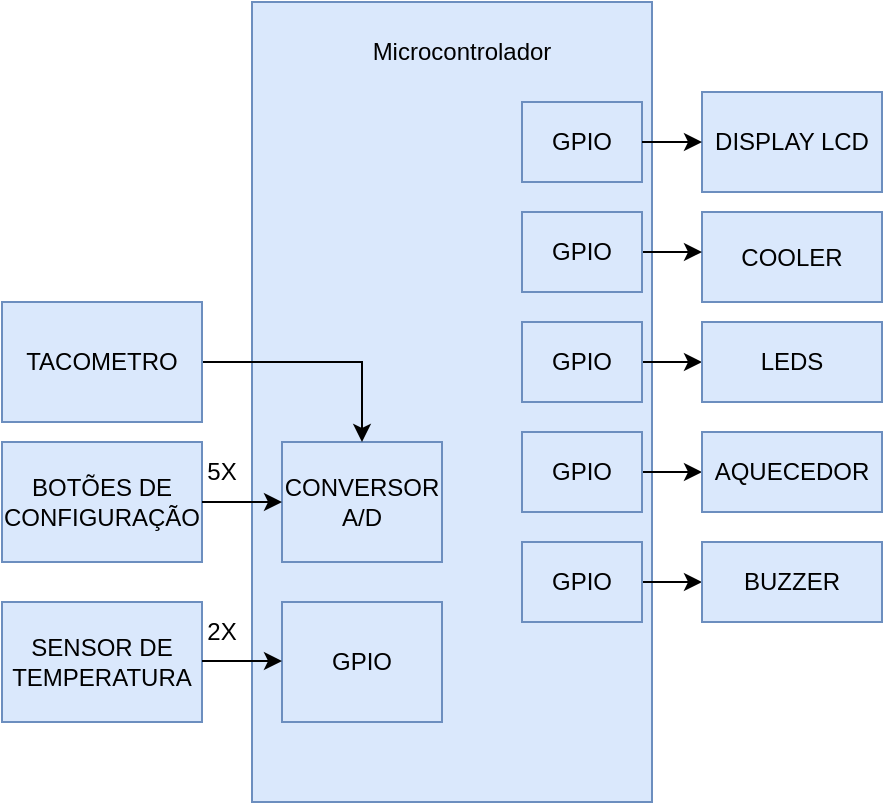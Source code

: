 <mxfile version="24.0.7" type="github">
  <diagram name="Page-1" id="IM818CzZ7VUghvT9BU1C">
    <mxGraphModel dx="1434" dy="772" grid="1" gridSize="10" guides="1" tooltips="1" connect="1" arrows="1" fold="1" page="1" pageScale="1" pageWidth="850" pageHeight="1100" math="0" shadow="0">
      <root>
        <mxCell id="0" />
        <mxCell id="1" parent="0" />
        <mxCell id="eTI0GIqWucv0WjKpaeGW-1" value="" style="rounded=0;whiteSpace=wrap;html=1;fillColor=#dae8fc;strokeColor=#6c8ebf;" vertex="1" parent="1">
          <mxGeometry x="315" y="110" width="200" height="400" as="geometry" />
        </mxCell>
        <mxCell id="eTI0GIqWucv0WjKpaeGW-2" value="Microcontrolador" style="text;strokeColor=none;align=center;fillColor=none;html=1;verticalAlign=middle;whiteSpace=wrap;rounded=0;" vertex="1" parent="1">
          <mxGeometry x="390" y="120" width="60" height="30" as="geometry" />
        </mxCell>
        <mxCell id="eTI0GIqWucv0WjKpaeGW-3" value="GPIO" style="rounded=0;whiteSpace=wrap;html=1;fillColor=#dae8fc;strokeColor=#6c8ebf;" vertex="1" parent="1">
          <mxGeometry x="330" y="410" width="80" height="60" as="geometry" />
        </mxCell>
        <mxCell id="eTI0GIqWucv0WjKpaeGW-36" value="" style="edgeStyle=orthogonalEdgeStyle;rounded=0;orthogonalLoop=1;jettySize=auto;html=1;" edge="1" parent="1" source="eTI0GIqWucv0WjKpaeGW-4" target="eTI0GIqWucv0WjKpaeGW-23">
          <mxGeometry relative="1" as="geometry" />
        </mxCell>
        <mxCell id="eTI0GIqWucv0WjKpaeGW-4" value="GPIO" style="rounded=0;whiteSpace=wrap;html=1;fillColor=#dae8fc;strokeColor=#6c8ebf;" vertex="1" parent="1">
          <mxGeometry x="450" y="325" width="60" height="40" as="geometry" />
        </mxCell>
        <mxCell id="eTI0GIqWucv0WjKpaeGW-7" value="GPIO" style="rounded=0;whiteSpace=wrap;html=1;fillColor=#dae8fc;strokeColor=#6c8ebf;" vertex="1" parent="1">
          <mxGeometry x="450" y="160" width="60" height="40" as="geometry" />
        </mxCell>
        <mxCell id="eTI0GIqWucv0WjKpaeGW-8" value="DISPLAY LCD" style="rounded=0;whiteSpace=wrap;html=1;fillColor=#dae8fc;strokeColor=#6c8ebf;" vertex="1" parent="1">
          <mxGeometry x="540" y="155" width="90" height="50" as="geometry" />
        </mxCell>
        <mxCell id="eTI0GIqWucv0WjKpaeGW-9" value="COOLER" style="rounded=0;whiteSpace=wrap;html=1;fillColor=#dae8fc;strokeColor=#6c8ebf;" vertex="1" parent="1">
          <mxGeometry x="540" y="215" width="90" height="45" as="geometry" />
        </mxCell>
        <mxCell id="eTI0GIqWucv0WjKpaeGW-34" value="" style="edgeStyle=orthogonalEdgeStyle;rounded=0;orthogonalLoop=1;jettySize=auto;html=1;" edge="1" parent="1" source="eTI0GIqWucv0WjKpaeGW-28" target="eTI0GIqWucv0WjKpaeGW-10">
          <mxGeometry relative="1" as="geometry" />
        </mxCell>
        <mxCell id="eTI0GIqWucv0WjKpaeGW-10" value="LEDS" style="rounded=0;whiteSpace=wrap;html=1;fillColor=#dae8fc;strokeColor=#6c8ebf;" vertex="1" parent="1">
          <mxGeometry x="540" y="270" width="90" height="40" as="geometry" />
        </mxCell>
        <mxCell id="eTI0GIqWucv0WjKpaeGW-11" value="SENSOR DE TEMPERATURA" style="rounded=0;whiteSpace=wrap;html=1;fillColor=#dae8fc;strokeColor=#6c8ebf;" vertex="1" parent="1">
          <mxGeometry x="190" y="410" width="100" height="60" as="geometry" />
        </mxCell>
        <mxCell id="eTI0GIqWucv0WjKpaeGW-12" value="BOTÕES DE CONFIGURAÇÃO" style="rounded=0;whiteSpace=wrap;html=1;fillColor=#dae8fc;strokeColor=#6c8ebf;" vertex="1" parent="1">
          <mxGeometry x="190" y="330" width="100" height="60" as="geometry" />
        </mxCell>
        <mxCell id="eTI0GIqWucv0WjKpaeGW-13" value="CONVERSOR A/D" style="rounded=0;whiteSpace=wrap;html=1;fillColor=#dae8fc;strokeColor=#6c8ebf;" vertex="1" parent="1">
          <mxGeometry x="330" y="330" width="80" height="60" as="geometry" />
        </mxCell>
        <mxCell id="eTI0GIqWucv0WjKpaeGW-16" value="" style="endArrow=classic;html=1;rounded=0;" edge="1" parent="1" target="eTI0GIqWucv0WjKpaeGW-13">
          <mxGeometry width="50" height="50" relative="1" as="geometry">
            <mxPoint x="290" y="360" as="sourcePoint" />
            <mxPoint x="340" y="370" as="targetPoint" />
          </mxGeometry>
        </mxCell>
        <mxCell id="eTI0GIqWucv0WjKpaeGW-17" value="" style="endArrow=classic;html=1;rounded=0;" edge="1" parent="1">
          <mxGeometry width="50" height="50" relative="1" as="geometry">
            <mxPoint x="290" y="439.5" as="sourcePoint" />
            <mxPoint x="330" y="439.5" as="targetPoint" />
          </mxGeometry>
        </mxCell>
        <mxCell id="eTI0GIqWucv0WjKpaeGW-20" value="" style="endArrow=classic;html=1;rounded=0;exitX=1;exitY=0.5;exitDx=0;exitDy=0;" edge="1" parent="1" source="eTI0GIqWucv0WjKpaeGW-7" target="eTI0GIqWucv0WjKpaeGW-8">
          <mxGeometry width="50" height="50" relative="1" as="geometry">
            <mxPoint x="510" y="290" as="sourcePoint" />
            <mxPoint x="550" y="290" as="targetPoint" />
          </mxGeometry>
        </mxCell>
        <mxCell id="eTI0GIqWucv0WjKpaeGW-23" value="AQUECEDOR" style="rounded=0;whiteSpace=wrap;html=1;fillColor=#dae8fc;strokeColor=#6c8ebf;" vertex="1" parent="1">
          <mxGeometry x="540" y="325" width="90" height="40" as="geometry" />
        </mxCell>
        <mxCell id="eTI0GIqWucv0WjKpaeGW-24" value="5X" style="text;strokeColor=none;align=center;fillColor=none;html=1;verticalAlign=middle;whiteSpace=wrap;rounded=0;" vertex="1" parent="1">
          <mxGeometry x="270" y="330" width="60" height="30" as="geometry" />
        </mxCell>
        <mxCell id="eTI0GIqWucv0WjKpaeGW-33" value="" style="edgeStyle=orthogonalEdgeStyle;rounded=0;orthogonalLoop=1;jettySize=auto;html=1;" edge="1" parent="1" source="eTI0GIqWucv0WjKpaeGW-26">
          <mxGeometry relative="1" as="geometry">
            <mxPoint x="540" y="235" as="targetPoint" />
          </mxGeometry>
        </mxCell>
        <mxCell id="eTI0GIqWucv0WjKpaeGW-26" value="GPIO" style="rounded=0;whiteSpace=wrap;html=1;fillColor=#dae8fc;strokeColor=#6c8ebf;" vertex="1" parent="1">
          <mxGeometry x="450" y="215" width="60" height="40" as="geometry" />
        </mxCell>
        <mxCell id="eTI0GIqWucv0WjKpaeGW-28" value="GPIO" style="rounded=0;whiteSpace=wrap;html=1;fillColor=#dae8fc;strokeColor=#6c8ebf;" vertex="1" parent="1">
          <mxGeometry x="450" y="270" width="60" height="40" as="geometry" />
        </mxCell>
        <mxCell id="eTI0GIqWucv0WjKpaeGW-40" value="" style="edgeStyle=orthogonalEdgeStyle;rounded=0;orthogonalLoop=1;jettySize=auto;html=1;" edge="1" parent="1" source="eTI0GIqWucv0WjKpaeGW-35" target="eTI0GIqWucv0WjKpaeGW-39">
          <mxGeometry relative="1" as="geometry" />
        </mxCell>
        <mxCell id="eTI0GIqWucv0WjKpaeGW-35" value="GPIO" style="rounded=0;whiteSpace=wrap;html=1;fillColor=#dae8fc;strokeColor=#6c8ebf;" vertex="1" parent="1">
          <mxGeometry x="450" y="380" width="60" height="40" as="geometry" />
        </mxCell>
        <mxCell id="eTI0GIqWucv0WjKpaeGW-43" style="edgeStyle=orthogonalEdgeStyle;rounded=0;orthogonalLoop=1;jettySize=auto;html=1;" edge="1" parent="1" source="eTI0GIqWucv0WjKpaeGW-37" target="eTI0GIqWucv0WjKpaeGW-13">
          <mxGeometry relative="1" as="geometry" />
        </mxCell>
        <mxCell id="eTI0GIqWucv0WjKpaeGW-37" value="TACOMETRO" style="rounded=0;whiteSpace=wrap;html=1;fillColor=#dae8fc;strokeColor=#6c8ebf;" vertex="1" parent="1">
          <mxGeometry x="190" y="260" width="100" height="60" as="geometry" />
        </mxCell>
        <mxCell id="eTI0GIqWucv0WjKpaeGW-39" value="BUZZER" style="rounded=0;whiteSpace=wrap;html=1;fillColor=#dae8fc;strokeColor=#6c8ebf;" vertex="1" parent="1">
          <mxGeometry x="540" y="380" width="90" height="40" as="geometry" />
        </mxCell>
        <mxCell id="eTI0GIqWucv0WjKpaeGW-41" value="2X" style="text;strokeColor=none;align=center;fillColor=none;html=1;verticalAlign=middle;whiteSpace=wrap;rounded=0;" vertex="1" parent="1">
          <mxGeometry x="270" y="410" width="60" height="30" as="geometry" />
        </mxCell>
      </root>
    </mxGraphModel>
  </diagram>
</mxfile>
